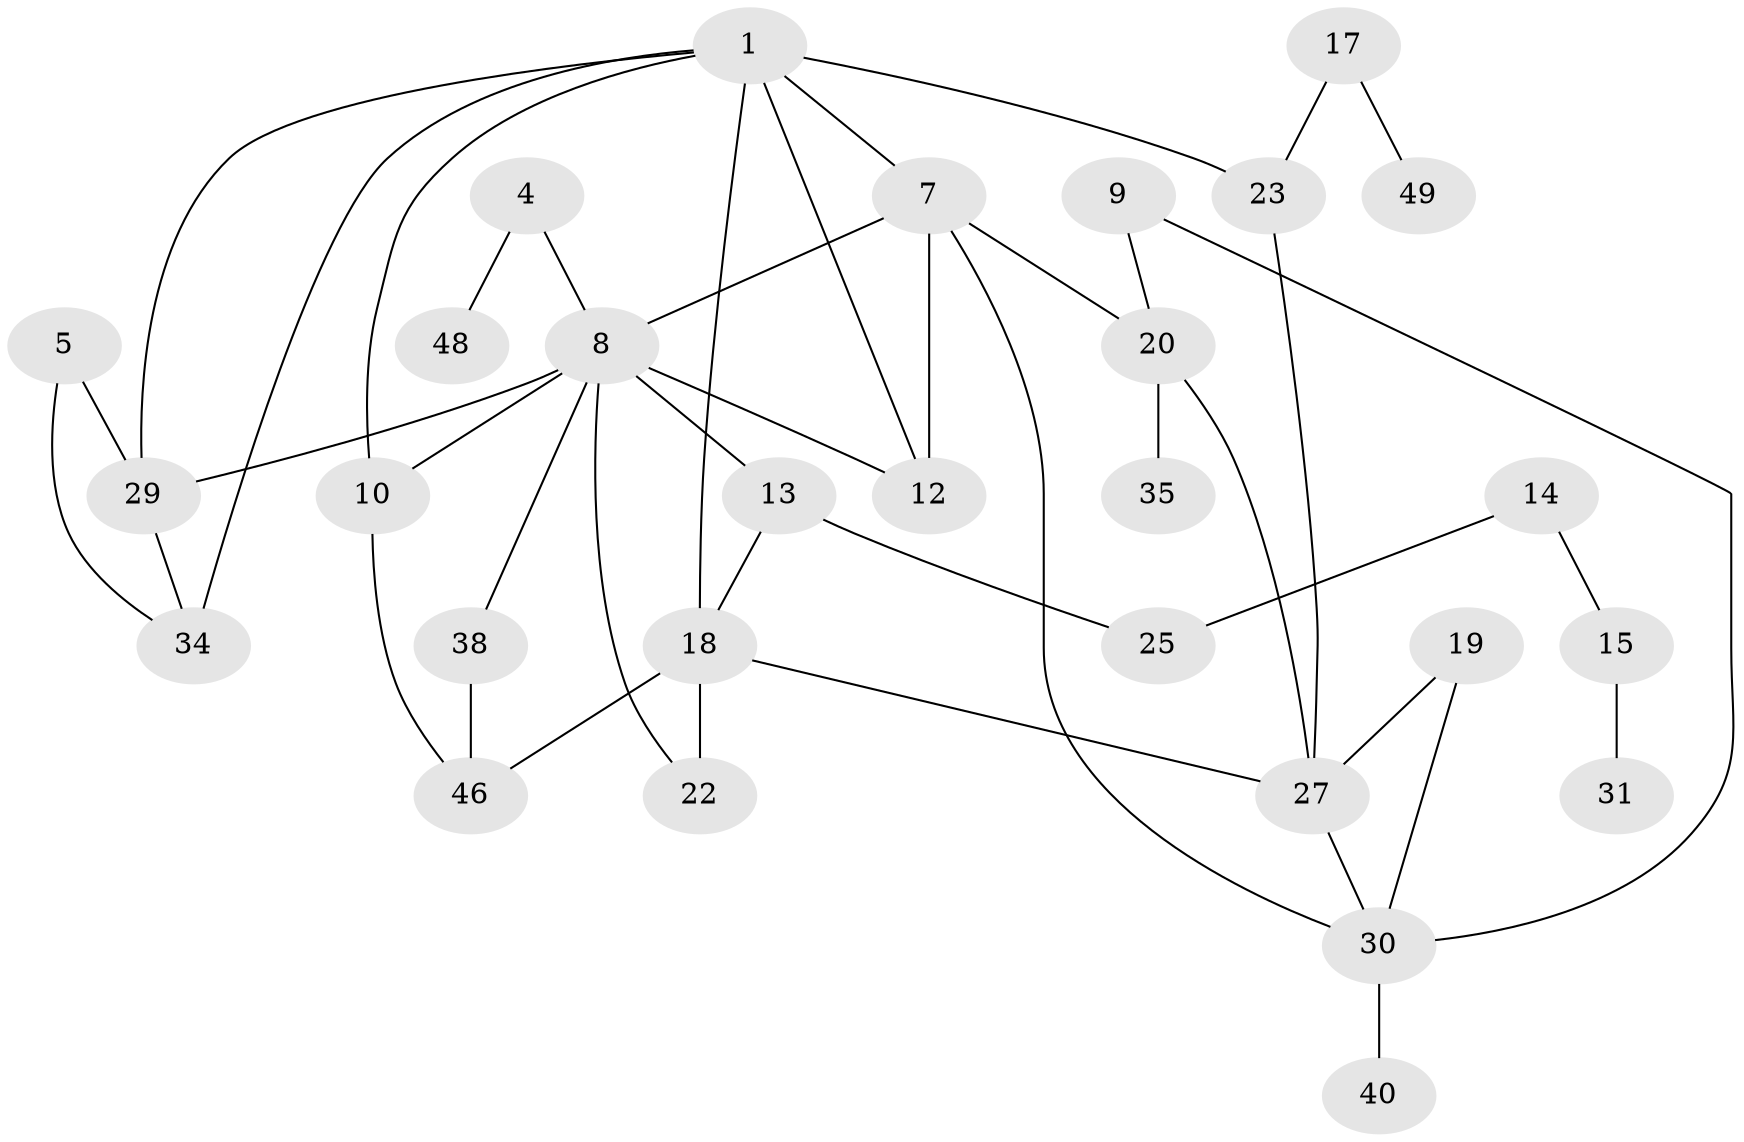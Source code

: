 // original degree distribution, {2: 0.3050847457627119, 0: 0.16101694915254236, 3: 0.19491525423728814, 1: 0.211864406779661, 4: 0.059322033898305086, 5: 0.03389830508474576, 6: 0.03389830508474576}
// Generated by graph-tools (version 1.1) at 2025/48/03/04/25 22:48:05]
// undirected, 29 vertices, 43 edges
graph export_dot {
  node [color=gray90,style=filled];
  1;
  4;
  5;
  7;
  8;
  9;
  10;
  12;
  13;
  14;
  15;
  17;
  18;
  19;
  20;
  22;
  23;
  25;
  27;
  29;
  30;
  31;
  34;
  35;
  38;
  40;
  46;
  48;
  49;
  1 -- 7 [weight=2.0];
  1 -- 10 [weight=1.0];
  1 -- 12 [weight=1.0];
  1 -- 18 [weight=2.0];
  1 -- 23 [weight=3.0];
  1 -- 29 [weight=1.0];
  1 -- 34 [weight=2.0];
  4 -- 8 [weight=1.0];
  4 -- 48 [weight=1.0];
  5 -- 29 [weight=2.0];
  5 -- 34 [weight=1.0];
  7 -- 8 [weight=2.0];
  7 -- 12 [weight=2.0];
  7 -- 20 [weight=3.0];
  7 -- 30 [weight=1.0];
  8 -- 10 [weight=1.0];
  8 -- 12 [weight=2.0];
  8 -- 13 [weight=1.0];
  8 -- 22 [weight=1.0];
  8 -- 29 [weight=1.0];
  8 -- 38 [weight=1.0];
  9 -- 20 [weight=1.0];
  9 -- 30 [weight=1.0];
  10 -- 46 [weight=1.0];
  13 -- 18 [weight=1.0];
  13 -- 25 [weight=1.0];
  14 -- 15 [weight=1.0];
  14 -- 25 [weight=1.0];
  15 -- 31 [weight=1.0];
  17 -- 23 [weight=1.0];
  17 -- 49 [weight=1.0];
  18 -- 22 [weight=2.0];
  18 -- 27 [weight=2.0];
  18 -- 46 [weight=1.0];
  19 -- 27 [weight=1.0];
  19 -- 30 [weight=1.0];
  20 -- 27 [weight=1.0];
  20 -- 35 [weight=1.0];
  23 -- 27 [weight=1.0];
  27 -- 30 [weight=1.0];
  29 -- 34 [weight=1.0];
  30 -- 40 [weight=1.0];
  38 -- 46 [weight=2.0];
}
